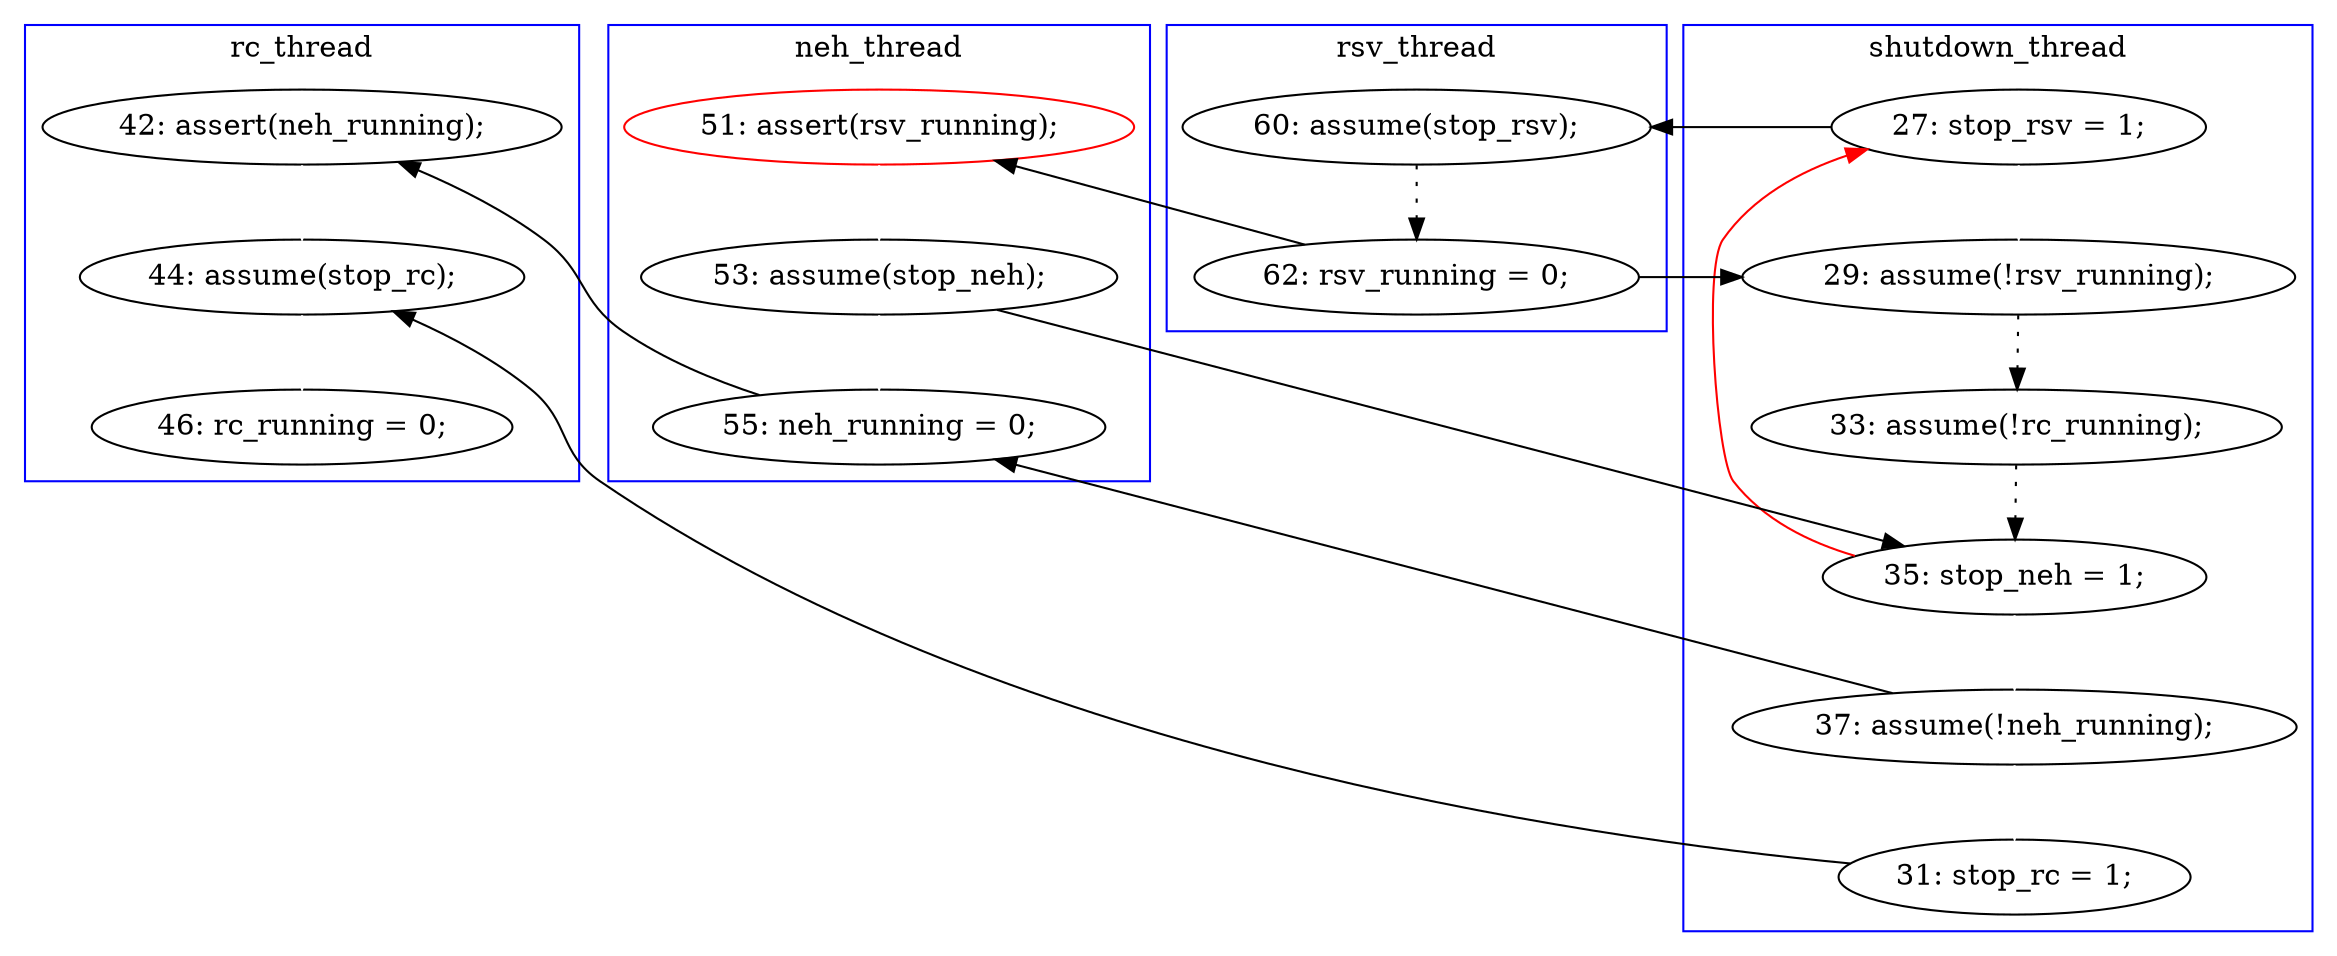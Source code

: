 digraph Counterexample {
	22 -> 26 [color = black, style = dotted]
	27 -> 29 [color = white, style = solid]
	32 -> 36 [color = white, style = solid]
	12 -> 20 [color = white, style = solid]
	29 -> 32 [color = black, style = solid, constraint = false]
	18 -> 19 [color = black, style = dotted]
	26 -> 12 [color = red, style = solid, constraint = false]
	28 -> 30 [color = black, style = solid, constraint = false]
	21 -> 24 [color = white, style = solid]
	24 -> 28 [color = white, style = solid]
	30 -> 32 [color = white, style = solid]
	20 -> 22 [color = black, style = dotted]
	26 -> 27 [color = white, style = solid]
	27 -> 28 [color = black, style = solid, constraint = false]
	12 -> 18 [color = black, style = solid, constraint = false]
	19 -> 20 [color = black, style = solid, constraint = false]
	19 -> 21 [color = black, style = solid, constraint = false]
	24 -> 26 [color = black, style = solid, constraint = false]
	subgraph cluster2 {
		label = rc_thread
		color = blue
		36  [label = "46: rc_running = 0;"]
		30  [label = "42: assert(neh_running);"]
		32  [label = "44: assume(stop_rc);"]
	}
	subgraph cluster3 {
		label = neh_thread
		color = blue
		28  [label = "55: neh_running = 0;"]
		24  [label = "53: assume(stop_neh);"]
		21  [label = "51: assert(rsv_running);", color = red]
	}
	subgraph cluster4 {
		label = rsv_thread
		color = blue
		18  [label = "60: assume(stop_rsv);"]
		19  [label = "62: rsv_running = 0;"]
	}
	subgraph cluster1 {
		label = shutdown_thread
		color = blue
		20  [label = "29: assume(!rsv_running);"]
		27  [label = "37: assume(!neh_running);"]
		22  [label = "33: assume(!rc_running);"]
		26  [label = "35: stop_neh = 1;"]
		29  [label = "31: stop_rc = 1;"]
		12  [label = "27: stop_rsv = 1;"]
	}
}
